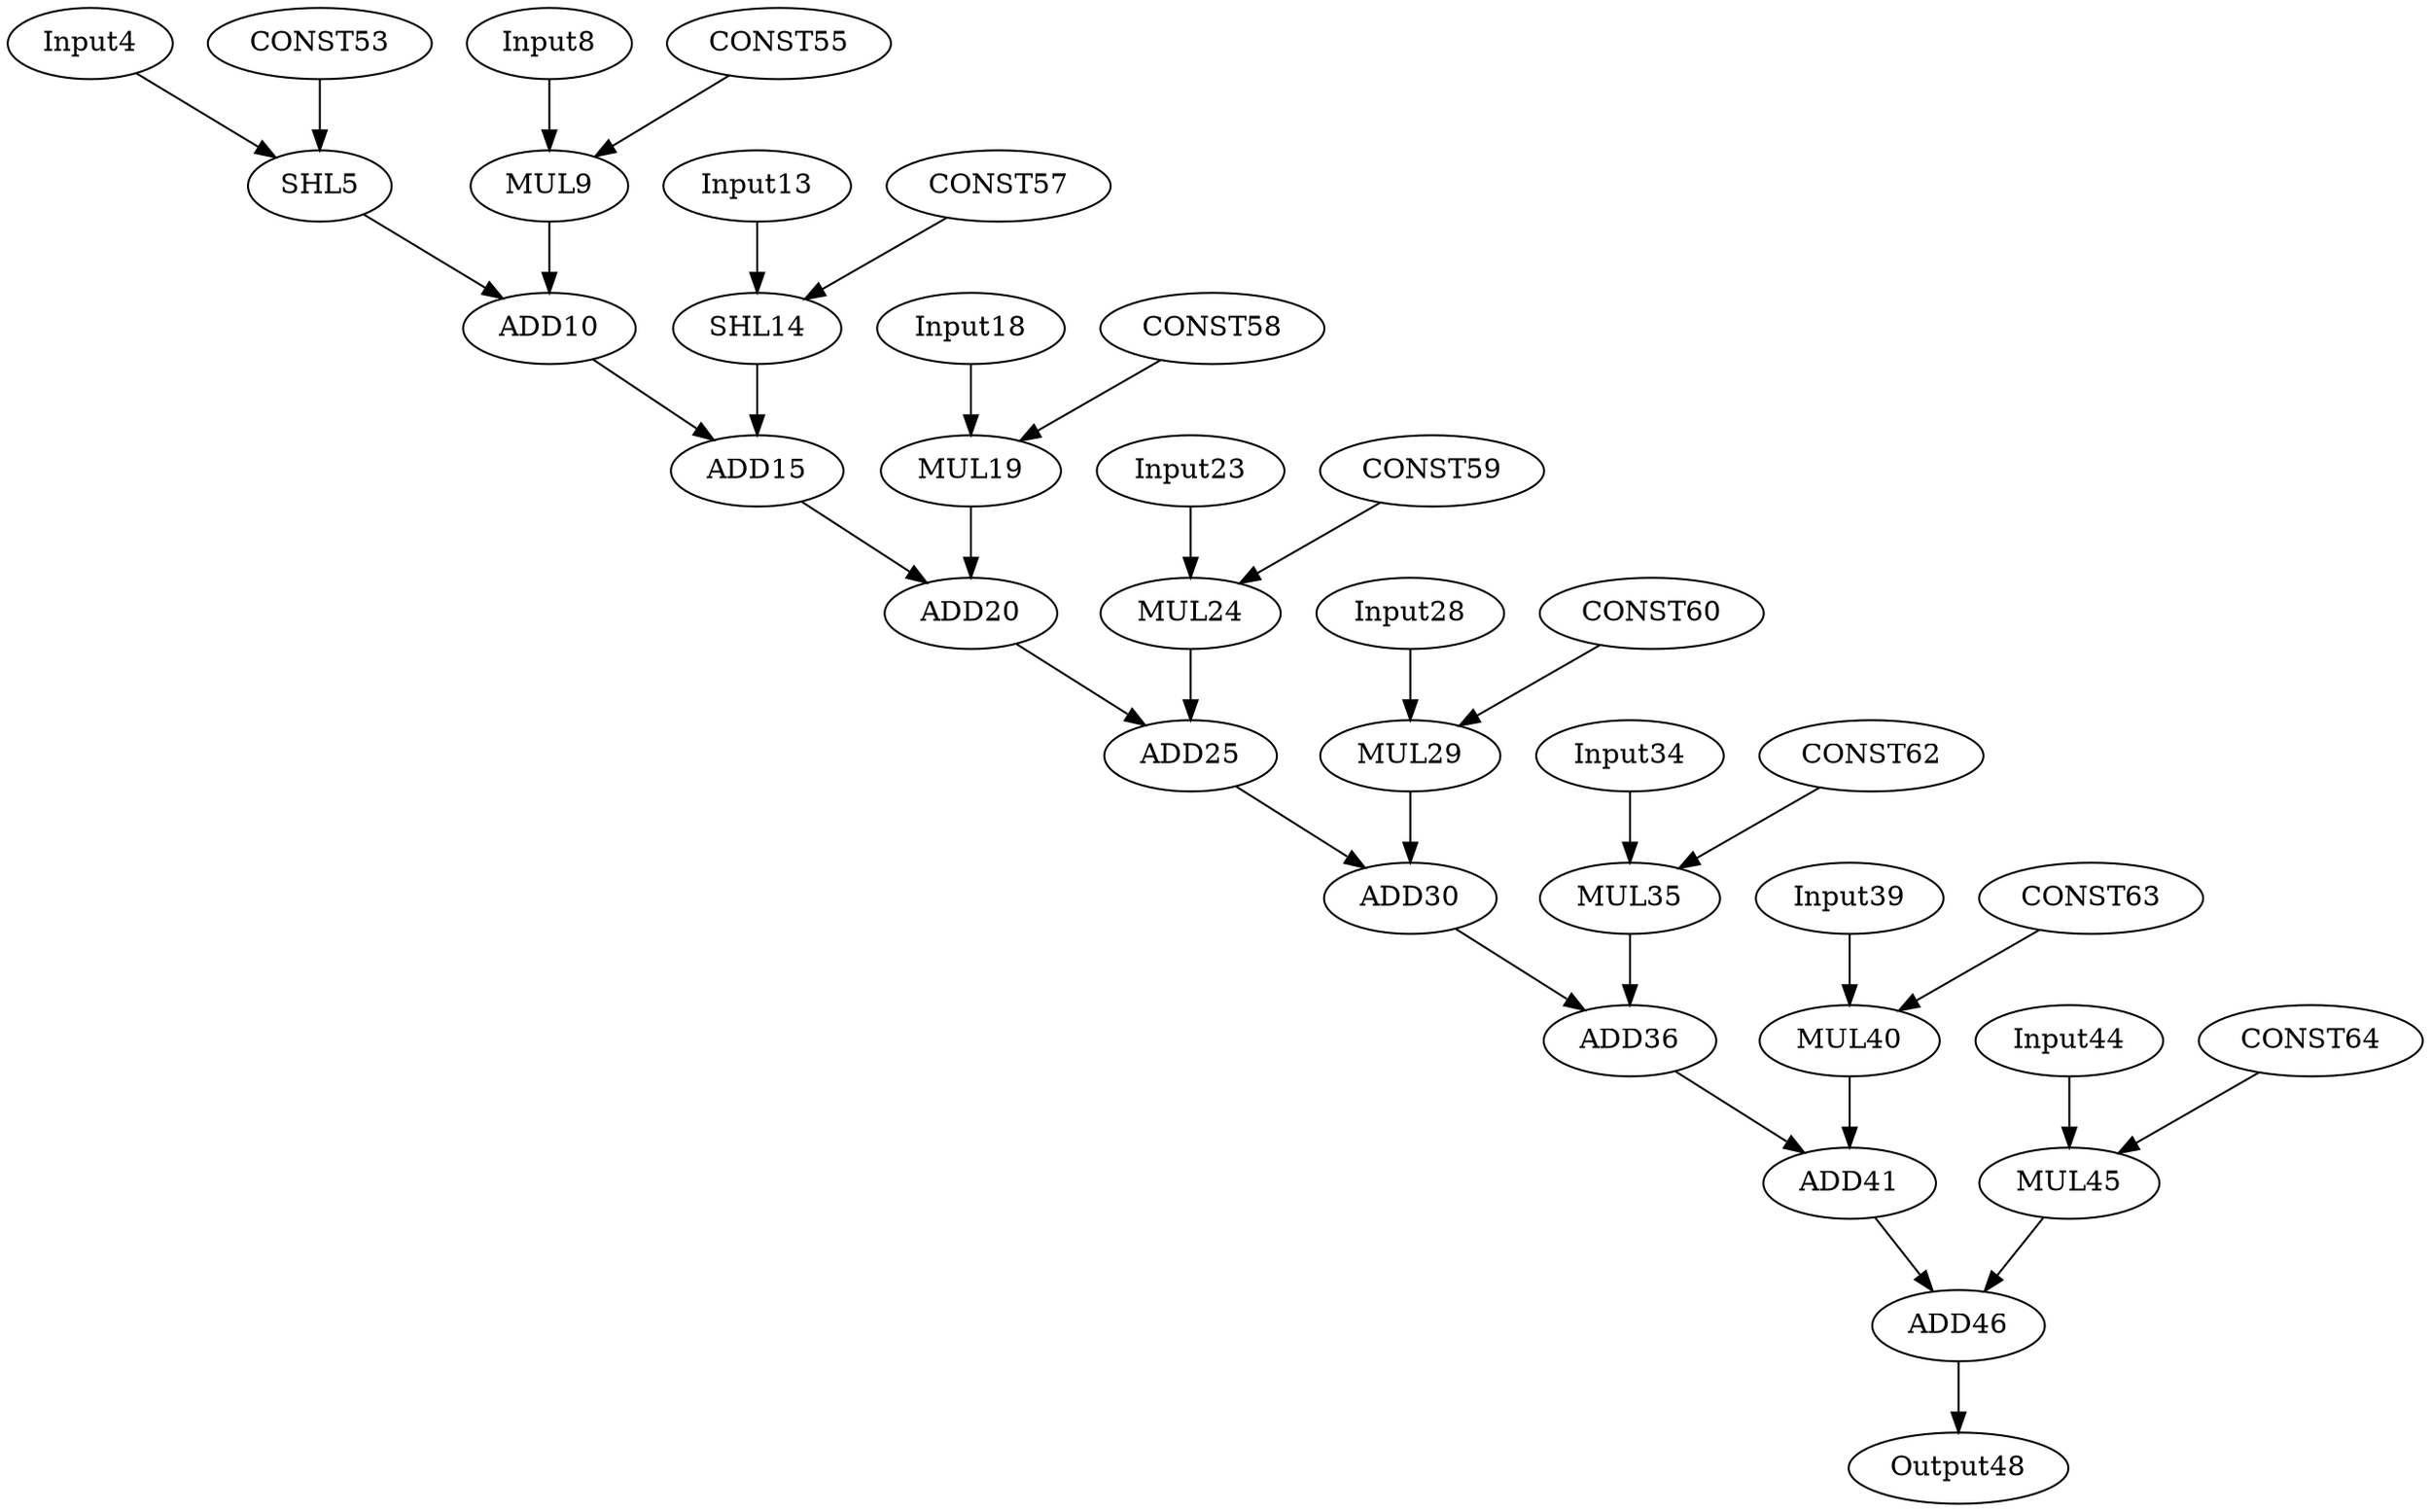 Digraph G {
Input4[opcode=input, ref_name="A", size=4096, offset="0, 0", pattern="4, 30, 12, 30"];
SHL5[opcode=shl];
Input8[opcode=input, ref_name="A", size=4096, offset="0, 128", pattern="4, 30, 12, 30"];
MUL9[opcode=mul];
ADD10[opcode=add];
Input13[opcode=input, ref_name="A", size=4096, offset="0, 256", pattern="4, 30, 12, 30"];
SHL14[opcode=shl];
ADD15[opcode=add];
Input18[opcode=input, ref_name="A", size=4096, offset="0, 4", pattern="4, 30, 12, 30"];
MUL19[opcode=mul];
ADD20[opcode=add];
Input23[opcode=input, ref_name="A", size=4096, offset="0, 132", pattern="4, 30, 12, 30"];
MUL24[opcode=mul];
ADD25[opcode=add];
Input28[opcode=input, ref_name="A", size=4096, offset="0, 260", pattern="4, 30, 12, 30"];
MUL29[opcode=mul];
ADD30[opcode=add];
Input34[opcode=input, ref_name="A", size=4096, offset="0, 8", pattern="4, 30, 12, 30"];
MUL35[opcode=mul];
ADD36[opcode=add];
Input39[opcode=input, ref_name="A", size=4096, offset="0, 136", pattern="4, 30, 12, 30"];
MUL40[opcode=mul];
ADD41[opcode=add];
Input44[opcode=input, ref_name="A", size=4096, offset="0, 264", pattern="4, 30, 12, 30"];
MUL45[opcode=mul];
ADD46[opcode=add];
Output48[opcode=output, ref_name="B", size=3836, offset="128, 4", pattern="4, 30, 12, 30"];
CONST53[opcode=const, value=1];
CONST55[opcode=const, value=-3];
CONST57[opcode=const, value=2];
CONST58[opcode=const, value=5];
CONST59[opcode=const, value=6];
CONST60[opcode=const, value=7];
CONST62[opcode=const, value=-8];
CONST63[opcode=const, value=-9];
CONST64[opcode=const, value=10];
Input4->SHL5[operand=0];
CONST53->SHL5[operand=1];
SHL5->ADD10[operand=1];
Input8->MUL9[operand=0];
CONST55->MUL9[operand=1];
MUL9->ADD10[operand=0];
ADD10->ADD15[operand=0];
Input13->SHL14[operand=0];
CONST57->SHL14[operand=1];
SHL14->ADD15[operand=1];
ADD15->ADD20[operand=0];
Input18->MUL19[operand=0];
CONST58->MUL19[operand=1];
MUL19->ADD20[operand=1];
ADD20->ADD25[operand=0];
Input23->MUL24[operand=0];
CONST59->MUL24[operand=1];
MUL24->ADD25[operand=1];
ADD25->ADD30[operand=0];
Input28->MUL29[operand=0];
CONST60->MUL29[operand=1];
MUL29->ADD30[operand=1];
ADD30->ADD36[operand=0];
Input34->MUL35[operand=0];
CONST62->MUL35[operand=1];
MUL35->ADD36[operand=1];
ADD36->ADD41[operand=0];
Input39->MUL40[operand=0];
CONST63->MUL40[operand=1];
MUL40->ADD41[operand=1];
ADD41->ADD46[operand=0];
Input44->MUL45[operand=0];
CONST64->MUL45[operand=1];
MUL45->ADD46[operand=1];
ADD46->Output48[operand=0];
}
